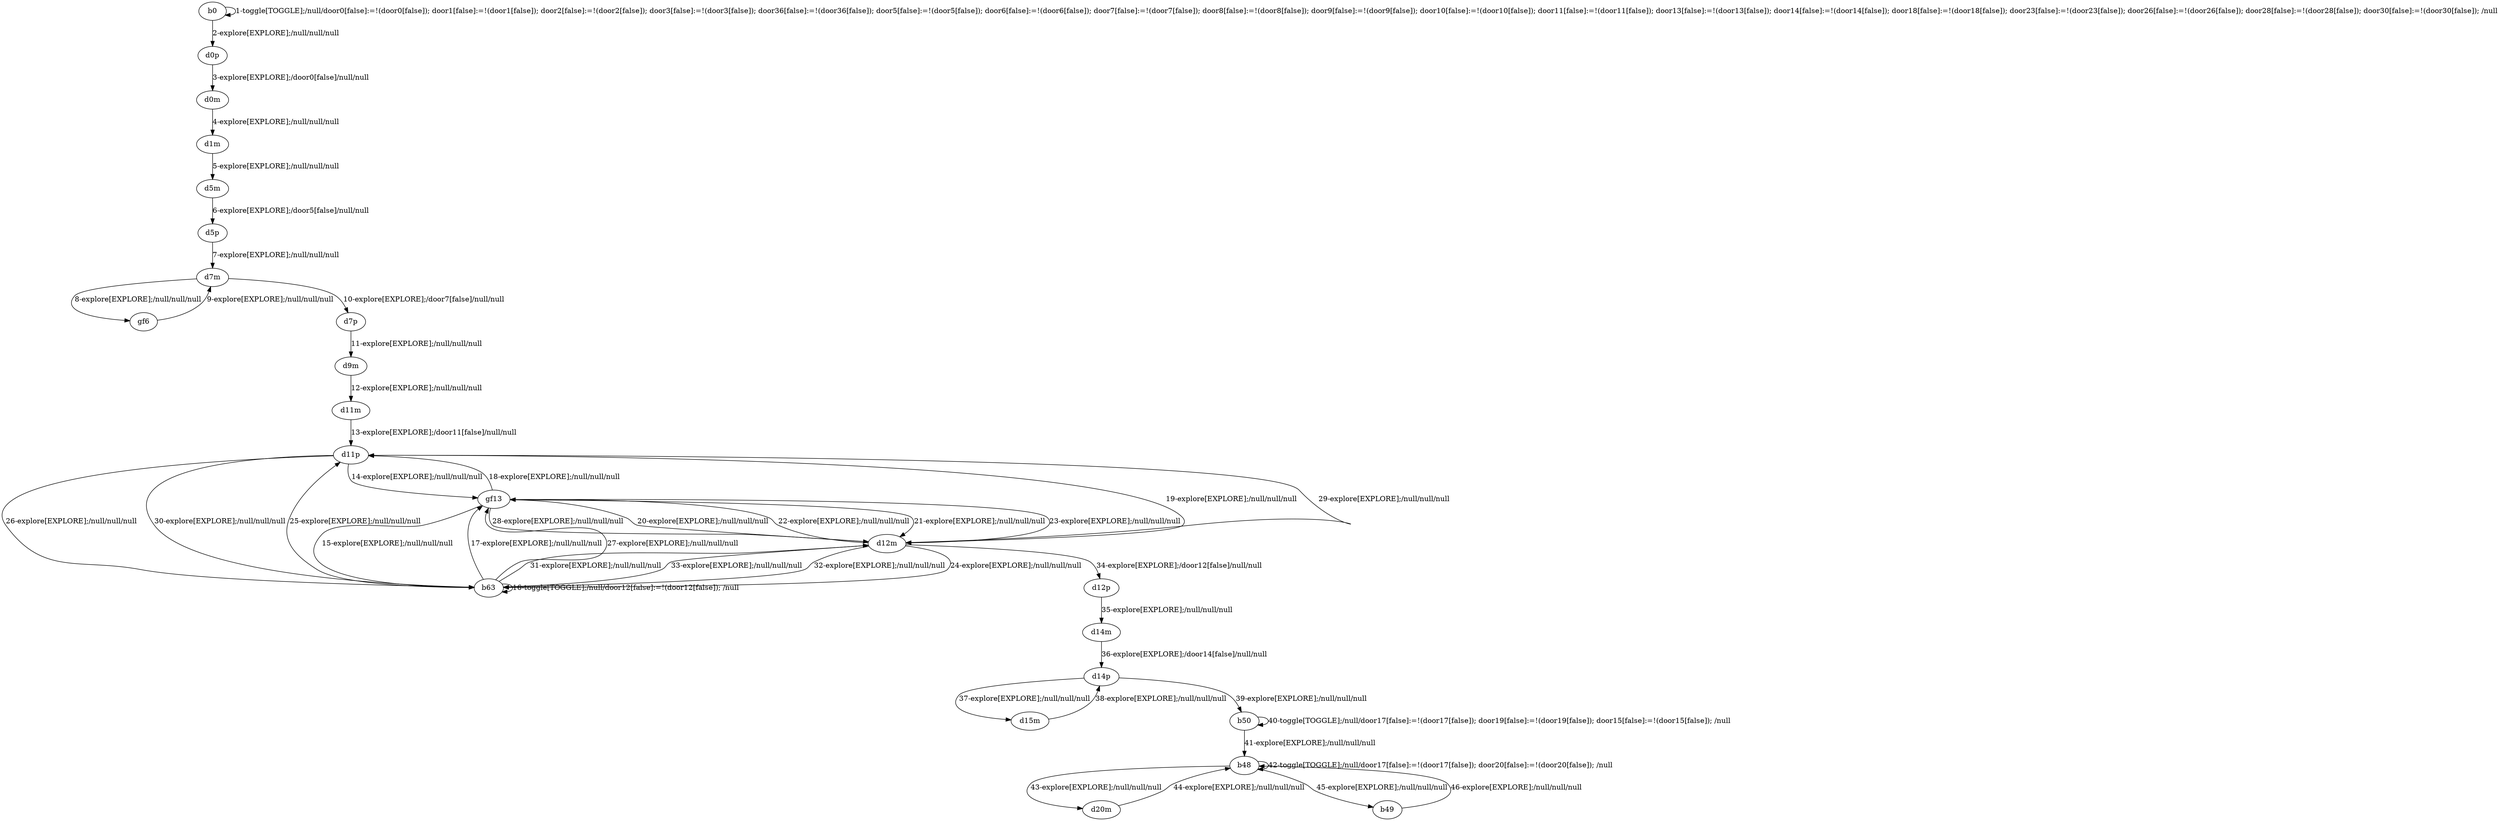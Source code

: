 # Total number of goals covered by this test: 2
# b48 --> b49
# b49 --> b48

digraph g {
"b0" -> "b0" [label = "1-toggle[TOGGLE];/null/door0[false]:=!(door0[false]); door1[false]:=!(door1[false]); door2[false]:=!(door2[false]); door3[false]:=!(door3[false]); door36[false]:=!(door36[false]); door5[false]:=!(door5[false]); door6[false]:=!(door6[false]); door7[false]:=!(door7[false]); door8[false]:=!(door8[false]); door9[false]:=!(door9[false]); door10[false]:=!(door10[false]); door11[false]:=!(door11[false]); door13[false]:=!(door13[false]); door14[false]:=!(door14[false]); door18[false]:=!(door18[false]); door23[false]:=!(door23[false]); door26[false]:=!(door26[false]); door28[false]:=!(door28[false]); door30[false]:=!(door30[false]); /null"];
"b0" -> "d0p" [label = "2-explore[EXPLORE];/null/null/null"];
"d0p" -> "d0m" [label = "3-explore[EXPLORE];/door0[false]/null/null"];
"d0m" -> "d1m" [label = "4-explore[EXPLORE];/null/null/null"];
"d1m" -> "d5m" [label = "5-explore[EXPLORE];/null/null/null"];
"d5m" -> "d5p" [label = "6-explore[EXPLORE];/door5[false]/null/null"];
"d5p" -> "d7m" [label = "7-explore[EXPLORE];/null/null/null"];
"d7m" -> "gf6" [label = "8-explore[EXPLORE];/null/null/null"];
"gf6" -> "d7m" [label = "9-explore[EXPLORE];/null/null/null"];
"d7m" -> "d7p" [label = "10-explore[EXPLORE];/door7[false]/null/null"];
"d7p" -> "d9m" [label = "11-explore[EXPLORE];/null/null/null"];
"d9m" -> "d11m" [label = "12-explore[EXPLORE];/null/null/null"];
"d11m" -> "d11p" [label = "13-explore[EXPLORE];/door11[false]/null/null"];
"d11p" -> "gf13" [label = "14-explore[EXPLORE];/null/null/null"];
"gf13" -> "b63" [label = "15-explore[EXPLORE];/null/null/null"];
"b63" -> "b63" [label = "16-toggle[TOGGLE];/null/door12[false]:=!(door12[false]); /null"];
"b63" -> "gf13" [label = "17-explore[EXPLORE];/null/null/null"];
"gf13" -> "d11p" [label = "18-explore[EXPLORE];/null/null/null"];
"d11p" -> "d12m" [label = "19-explore[EXPLORE];/null/null/null"];
"d12m" -> "gf13" [label = "20-explore[EXPLORE];/null/null/null"];
"gf13" -> "d12m" [label = "21-explore[EXPLORE];/null/null/null"];
"d12m" -> "gf13" [label = "22-explore[EXPLORE];/null/null/null"];
"gf13" -> "d12m" [label = "23-explore[EXPLORE];/null/null/null"];
"d12m" -> "b63" [label = "24-explore[EXPLORE];/null/null/null"];
"b63" -> "d11p" [label = "25-explore[EXPLORE];/null/null/null"];
"d11p" -> "b63" [label = "26-explore[EXPLORE];/null/null/null"];
"b63" -> "gf13" [label = "27-explore[EXPLORE];/null/null/null"];
"gf13" -> "d12m" [label = "28-explore[EXPLORE];/null/null/null"];
"d12m" -> "d11p" [label = "29-explore[EXPLORE];/null/null/null"];
"d11p" -> "b63" [label = "30-explore[EXPLORE];/null/null/null"];
"b63" -> "d12m" [label = "31-explore[EXPLORE];/null/null/null"];
"d12m" -> "b63" [label = "32-explore[EXPLORE];/null/null/null"];
"b63" -> "d12m" [label = "33-explore[EXPLORE];/null/null/null"];
"d12m" -> "d12p" [label = "34-explore[EXPLORE];/door12[false]/null/null"];
"d12p" -> "d14m" [label = "35-explore[EXPLORE];/null/null/null"];
"d14m" -> "d14p" [label = "36-explore[EXPLORE];/door14[false]/null/null"];
"d14p" -> "d15m" [label = "37-explore[EXPLORE];/null/null/null"];
"d15m" -> "d14p" [label = "38-explore[EXPLORE];/null/null/null"];
"d14p" -> "b50" [label = "39-explore[EXPLORE];/null/null/null"];
"b50" -> "b50" [label = "40-toggle[TOGGLE];/null/door17[false]:=!(door17[false]); door19[false]:=!(door19[false]); door15[false]:=!(door15[false]); /null"];
"b50" -> "b48" [label = "41-explore[EXPLORE];/null/null/null"];
"b48" -> "b48" [label = "42-toggle[TOGGLE];/null/door17[false]:=!(door17[false]); door20[false]:=!(door20[false]); /null"];
"b48" -> "d20m" [label = "43-explore[EXPLORE];/null/null/null"];
"d20m" -> "b48" [label = "44-explore[EXPLORE];/null/null/null"];
"b48" -> "b49" [label = "45-explore[EXPLORE];/null/null/null"];
"b49" -> "b48" [label = "46-explore[EXPLORE];/null/null/null"];
}